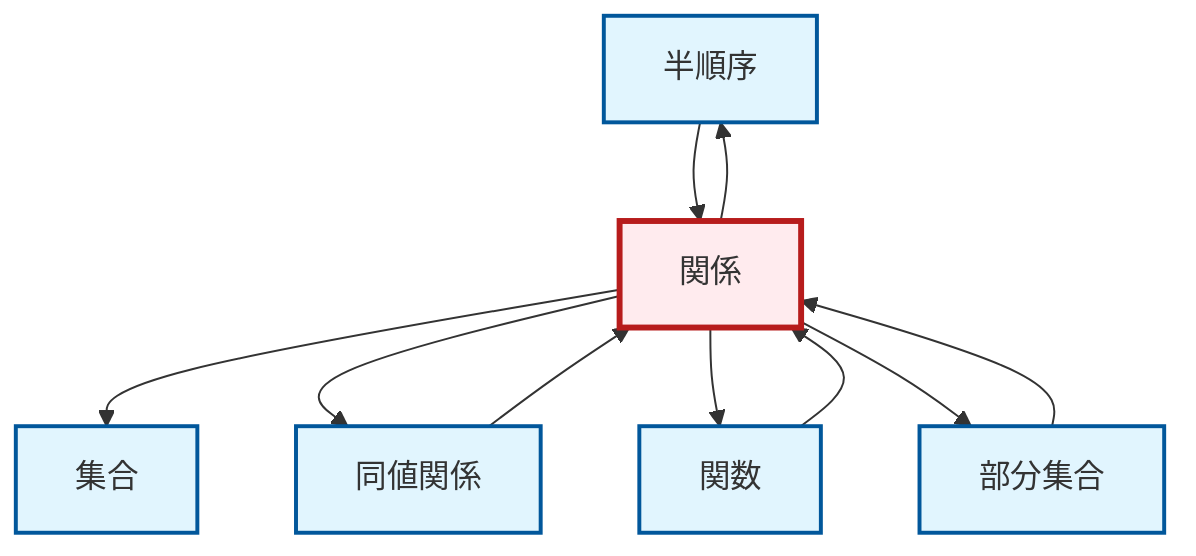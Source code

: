 graph TD
    classDef definition fill:#e1f5fe,stroke:#01579b,stroke-width:2px
    classDef theorem fill:#f3e5f5,stroke:#4a148c,stroke-width:2px
    classDef axiom fill:#fff3e0,stroke:#e65100,stroke-width:2px
    classDef example fill:#e8f5e9,stroke:#1b5e20,stroke-width:2px
    classDef current fill:#ffebee,stroke:#b71c1c,stroke-width:3px
    def-partial-order["半順序"]:::definition
    def-equivalence-relation["同値関係"]:::definition
    def-subset["部分集合"]:::definition
    def-relation["関係"]:::definition
    def-function["関数"]:::definition
    def-set["集合"]:::definition
    def-relation --> def-set
    def-equivalence-relation --> def-relation
    def-relation --> def-equivalence-relation
    def-relation --> def-function
    def-partial-order --> def-relation
    def-function --> def-relation
    def-relation --> def-subset
    def-subset --> def-relation
    def-relation --> def-partial-order
    class def-relation current